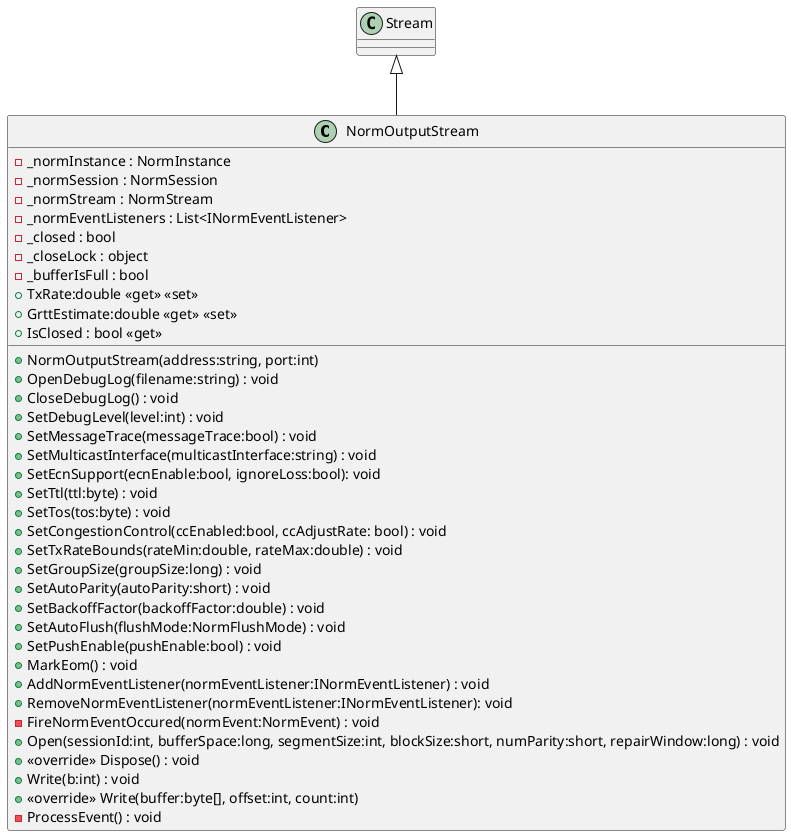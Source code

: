 @startuml
class NormOutputStream {
    - _normInstance : NormInstance
    - _normSession : NormSession
    - _normStream : NormStream
    - _normEventListeners : List<INormEventListener>
    - _closed : bool
    - _closeLock : object
    - _bufferIsFull : bool
    + NormOutputStream(address:string, port:int)
    + OpenDebugLog(filename:string) : void
    + CloseDebugLog() : void
    + SetDebugLevel(level:int) : void
    + SetMessageTrace(messageTrace:bool) : void
    + SetMulticastInterface(multicastInterface:string) : void
    + SetEcnSupport(ecnEnable:bool, ignoreLoss:bool): void
    + SetTtl(ttl:byte) : void
    + SetTos(tos:byte) : void
    + SetCongestionControl(ccEnabled:bool, ccAdjustRate: bool) : void
    + SetTxRateBounds(rateMin:double, rateMax:double) : void
    + TxRate:double <<get>> <<set>>
    + GrttEstimate:double <<get>> <<set>>
    + SetGroupSize(groupSize:long) : void
    + SetAutoParity(autoParity:short) : void
    + SetBackoffFactor(backoffFactor:double) : void
    + SetAutoFlush(flushMode:NormFlushMode) : void
    + SetPushEnable(pushEnable:bool) : void
    + MarkEom() : void
    + AddNormEventListener(normEventListener:INormEventListener) : void
    + RemoveNormEventListener(normEventListener:INormEventListener): void
    - FireNormEventOccured(normEvent:NormEvent) : void
    + Open(sessionId:int, bufferSpace:long, segmentSize:int, blockSize:short, numParity:short, repairWindow:long) : void
    + <<override>> Dispose() : void
    + IsClosed : bool <<get>>
    + Write(b:int) : void
    + <<override>> Write(buffer:byte[], offset:int, count:int)
    - ProcessEvent() : void
}
Stream <|-- NormOutputStream
@enduml